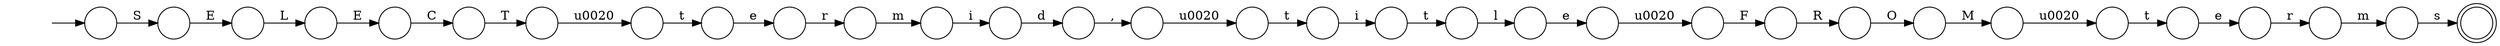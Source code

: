digraph Automaton {
  rankdir = LR;
  0 [shape=circle,label=""];
  0 -> 11 [label="t"]
  1 [shape=circle,label=""];
  1 -> 3 [label="e"]
  2 [shape=circle,label=""];
  2 -> 22 [label="m"]
  3 [shape=circle,label=""];
  3 -> 2 [label="r"]
  4 [shape=circle,label=""];
  4 -> 30 [label="\u0020"]
  5 [shape=circle,label=""];
  5 -> 17 [label="R"]
  6 [shape=circle,label=""];
  6 -> 27 [label="t"]
  7 [shape=circle,label=""];
  7 -> 1 [label="t"]
  8 [shape=circle,label=""];
  8 -> 9 [label="C"]
  9 [shape=circle,label=""];
  9 -> 23 [label="T"]
  10 [shape=circle,label=""];
  10 -> 7 [label="\u0020"]
  11 [shape=circle,label=""];
  11 -> 13 [label="e"]
  12 [shape=doublecircle,label=""];
  13 [shape=circle,label=""];
  13 -> 16 [label="r"]
  14 [shape=circle,label=""];
  14 -> 24 [label="E"]
  15 [shape=circle,label=""];
  15 -> 8 [label="E"]
  16 [shape=circle,label=""];
  16 -> 25 [label="m"]
  17 [shape=circle,label=""];
  17 -> 18 [label="O"]
  18 [shape=circle,label=""];
  18 -> 10 [label="M"]
  19 [shape=circle,label=""];
  19 -> 29 [label="t"]
  20 [shape=circle,label=""];
  20 -> 4 [label="e"]
  21 [shape=circle,label=""];
  21 -> 26 [label="d"]
  22 [shape=circle,label=""];
  22 -> 12 [label="s"]
  23 [shape=circle,label=""];
  23 -> 0 [label="\u0020"]
  24 [shape=circle,label=""];
  24 -> 15 [label="L"]
  25 [shape=circle,label=""];
  25 -> 21 [label="i"]
  26 [shape=circle,label=""];
  26 -> 31 [label=","]
  27 [shape=circle,label=""];
  27 -> 20 [label="l"]
  28 [shape=circle,label=""];
  initial [shape=plaintext,label=""];
  initial -> 28
  28 -> 14 [label="S"]
  29 [shape=circle,label=""];
  29 -> 6 [label="i"]
  30 [shape=circle,label=""];
  30 -> 5 [label="F"]
  31 [shape=circle,label=""];
  31 -> 19 [label="\u0020"]
}
